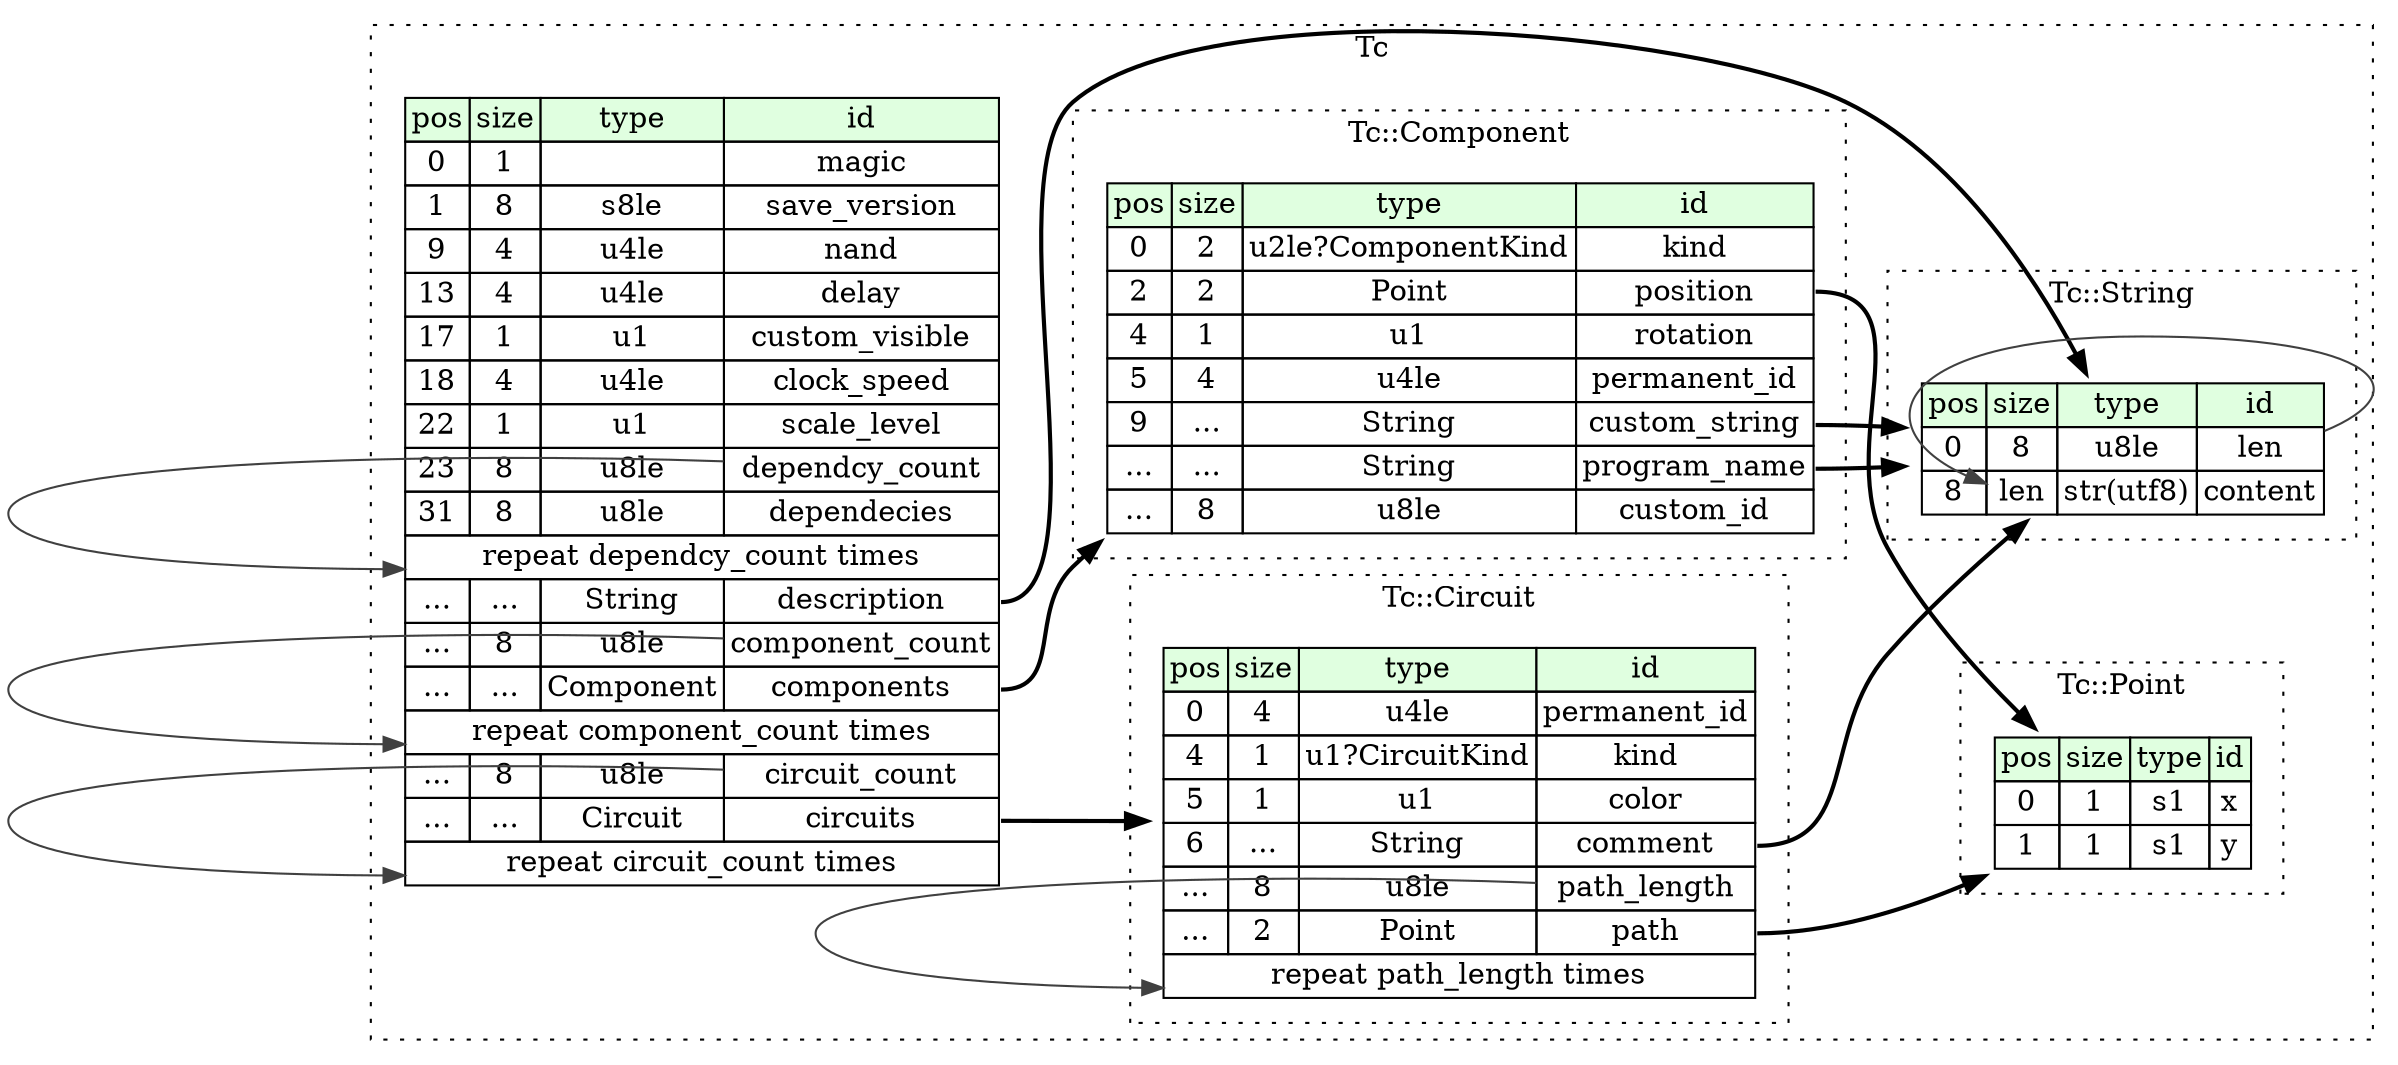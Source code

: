 digraph {
	rankdir=LR;
	node [shape=plaintext];
	subgraph cluster__tc {
		label="Tc";
		graph[style=dotted];

		tc__seq [label=<<TABLE BORDER="0" CELLBORDER="1" CELLSPACING="0">
			<TR><TD BGCOLOR="#E0FFE0">pos</TD><TD BGCOLOR="#E0FFE0">size</TD><TD BGCOLOR="#E0FFE0">type</TD><TD BGCOLOR="#E0FFE0">id</TD></TR>
			<TR><TD PORT="magic_pos">0</TD><TD PORT="magic_size">1</TD><TD></TD><TD PORT="magic_type">magic</TD></TR>
			<TR><TD PORT="save_version_pos">1</TD><TD PORT="save_version_size">8</TD><TD>s8le</TD><TD PORT="save_version_type">save_version</TD></TR>
			<TR><TD PORT="nand_pos">9</TD><TD PORT="nand_size">4</TD><TD>u4le</TD><TD PORT="nand_type">nand</TD></TR>
			<TR><TD PORT="delay_pos">13</TD><TD PORT="delay_size">4</TD><TD>u4le</TD><TD PORT="delay_type">delay</TD></TR>
			<TR><TD PORT="custom_visible_pos">17</TD><TD PORT="custom_visible_size">1</TD><TD>u1</TD><TD PORT="custom_visible_type">custom_visible</TD></TR>
			<TR><TD PORT="clock_speed_pos">18</TD><TD PORT="clock_speed_size">4</TD><TD>u4le</TD><TD PORT="clock_speed_type">clock_speed</TD></TR>
			<TR><TD PORT="scale_level_pos">22</TD><TD PORT="scale_level_size">1</TD><TD>u1</TD><TD PORT="scale_level_type">scale_level</TD></TR>
			<TR><TD PORT="dependcy_count_pos">23</TD><TD PORT="dependcy_count_size">8</TD><TD>u8le</TD><TD PORT="dependcy_count_type">dependcy_count</TD></TR>
			<TR><TD PORT="dependecies_pos">31</TD><TD PORT="dependecies_size">8</TD><TD>u8le</TD><TD PORT="dependecies_type">dependecies</TD></TR>
			<TR><TD COLSPAN="4" PORT="dependecies__repeat">repeat dependcy_count times</TD></TR>
			<TR><TD PORT="description_pos">...</TD><TD PORT="description_size">...</TD><TD>String</TD><TD PORT="description_type">description</TD></TR>
			<TR><TD PORT="component_count_pos">...</TD><TD PORT="component_count_size">8</TD><TD>u8le</TD><TD PORT="component_count_type">component_count</TD></TR>
			<TR><TD PORT="components_pos">...</TD><TD PORT="components_size">...</TD><TD>Component</TD><TD PORT="components_type">components</TD></TR>
			<TR><TD COLSPAN="4" PORT="components__repeat">repeat component_count times</TD></TR>
			<TR><TD PORT="circuit_count_pos">...</TD><TD PORT="circuit_count_size">8</TD><TD>u8le</TD><TD PORT="circuit_count_type">circuit_count</TD></TR>
			<TR><TD PORT="circuits_pos">...</TD><TD PORT="circuits_size">...</TD><TD>Circuit</TD><TD PORT="circuits_type">circuits</TD></TR>
			<TR><TD COLSPAN="4" PORT="circuits__repeat">repeat circuit_count times</TD></TR>
		</TABLE>>];
		subgraph cluster__string {
			label="Tc::String";
			graph[style=dotted];

			string__seq [label=<<TABLE BORDER="0" CELLBORDER="1" CELLSPACING="0">
				<TR><TD BGCOLOR="#E0FFE0">pos</TD><TD BGCOLOR="#E0FFE0">size</TD><TD BGCOLOR="#E0FFE0">type</TD><TD BGCOLOR="#E0FFE0">id</TD></TR>
				<TR><TD PORT="len_pos">0</TD><TD PORT="len_size">8</TD><TD>u8le</TD><TD PORT="len_type">len</TD></TR>
				<TR><TD PORT="content_pos">8</TD><TD PORT="content_size">len</TD><TD>str(utf8)</TD><TD PORT="content_type">content</TD></TR>
			</TABLE>>];
		}
		subgraph cluster__point {
			label="Tc::Point";
			graph[style=dotted];

			point__seq [label=<<TABLE BORDER="0" CELLBORDER="1" CELLSPACING="0">
				<TR><TD BGCOLOR="#E0FFE0">pos</TD><TD BGCOLOR="#E0FFE0">size</TD><TD BGCOLOR="#E0FFE0">type</TD><TD BGCOLOR="#E0FFE0">id</TD></TR>
				<TR><TD PORT="x_pos">0</TD><TD PORT="x_size">1</TD><TD>s1</TD><TD PORT="x_type">x</TD></TR>
				<TR><TD PORT="y_pos">1</TD><TD PORT="y_size">1</TD><TD>s1</TD><TD PORT="y_type">y</TD></TR>
			</TABLE>>];
		}
		subgraph cluster__component {
			label="Tc::Component";
			graph[style=dotted];

			component__seq [label=<<TABLE BORDER="0" CELLBORDER="1" CELLSPACING="0">
				<TR><TD BGCOLOR="#E0FFE0">pos</TD><TD BGCOLOR="#E0FFE0">size</TD><TD BGCOLOR="#E0FFE0">type</TD><TD BGCOLOR="#E0FFE0">id</TD></TR>
				<TR><TD PORT="kind_pos">0</TD><TD PORT="kind_size">2</TD><TD>u2le?ComponentKind</TD><TD PORT="kind_type">kind</TD></TR>
				<TR><TD PORT="position_pos">2</TD><TD PORT="position_size">2</TD><TD>Point</TD><TD PORT="position_type">position</TD></TR>
				<TR><TD PORT="rotation_pos">4</TD><TD PORT="rotation_size">1</TD><TD>u1</TD><TD PORT="rotation_type">rotation</TD></TR>
				<TR><TD PORT="permanent_id_pos">5</TD><TD PORT="permanent_id_size">4</TD><TD>u4le</TD><TD PORT="permanent_id_type">permanent_id</TD></TR>
				<TR><TD PORT="custom_string_pos">9</TD><TD PORT="custom_string_size">...</TD><TD>String</TD><TD PORT="custom_string_type">custom_string</TD></TR>
				<TR><TD PORT="program_name_pos">...</TD><TD PORT="program_name_size">...</TD><TD>String</TD><TD PORT="program_name_type">program_name</TD></TR>
				<TR><TD PORT="custom_id_pos">...</TD><TD PORT="custom_id_size">8</TD><TD>u8le</TD><TD PORT="custom_id_type">custom_id</TD></TR>
			</TABLE>>];
		}
		subgraph cluster__circuit {
			label="Tc::Circuit";
			graph[style=dotted];

			circuit__seq [label=<<TABLE BORDER="0" CELLBORDER="1" CELLSPACING="0">
				<TR><TD BGCOLOR="#E0FFE0">pos</TD><TD BGCOLOR="#E0FFE0">size</TD><TD BGCOLOR="#E0FFE0">type</TD><TD BGCOLOR="#E0FFE0">id</TD></TR>
				<TR><TD PORT="permanent_id_pos">0</TD><TD PORT="permanent_id_size">4</TD><TD>u4le</TD><TD PORT="permanent_id_type">permanent_id</TD></TR>
				<TR><TD PORT="kind_pos">4</TD><TD PORT="kind_size">1</TD><TD>u1?CircuitKind</TD><TD PORT="kind_type">kind</TD></TR>
				<TR><TD PORT="color_pos">5</TD><TD PORT="color_size">1</TD><TD>u1</TD><TD PORT="color_type">color</TD></TR>
				<TR><TD PORT="comment_pos">6</TD><TD PORT="comment_size">...</TD><TD>String</TD><TD PORT="comment_type">comment</TD></TR>
				<TR><TD PORT="path_length_pos">...</TD><TD PORT="path_length_size">8</TD><TD>u8le</TD><TD PORT="path_length_type">path_length</TD></TR>
				<TR><TD PORT="path_pos">...</TD><TD PORT="path_size">2</TD><TD>Point</TD><TD PORT="path_type">path</TD></TR>
				<TR><TD COLSPAN="4" PORT="path__repeat">repeat path_length times</TD></TR>
			</TABLE>>];
		}
	}
	tc__seq:dependcy_count_type -> tc__seq:dependecies__repeat [color="#404040"];
	tc__seq:description_type -> string__seq [style=bold];
	tc__seq:components_type -> component__seq [style=bold];
	tc__seq:component_count_type -> tc__seq:components__repeat [color="#404040"];
	tc__seq:circuits_type -> circuit__seq [style=bold];
	tc__seq:circuit_count_type -> tc__seq:circuits__repeat [color="#404040"];
	string__seq:len_type -> string__seq:content_size [color="#404040"];
	component__seq:position_type -> point__seq [style=bold];
	component__seq:custom_string_type -> string__seq [style=bold];
	component__seq:program_name_type -> string__seq [style=bold];
	circuit__seq:comment_type -> string__seq [style=bold];
	circuit__seq:path_type -> point__seq [style=bold];
	circuit__seq:path_length_type -> circuit__seq:path__repeat [color="#404040"];
}
